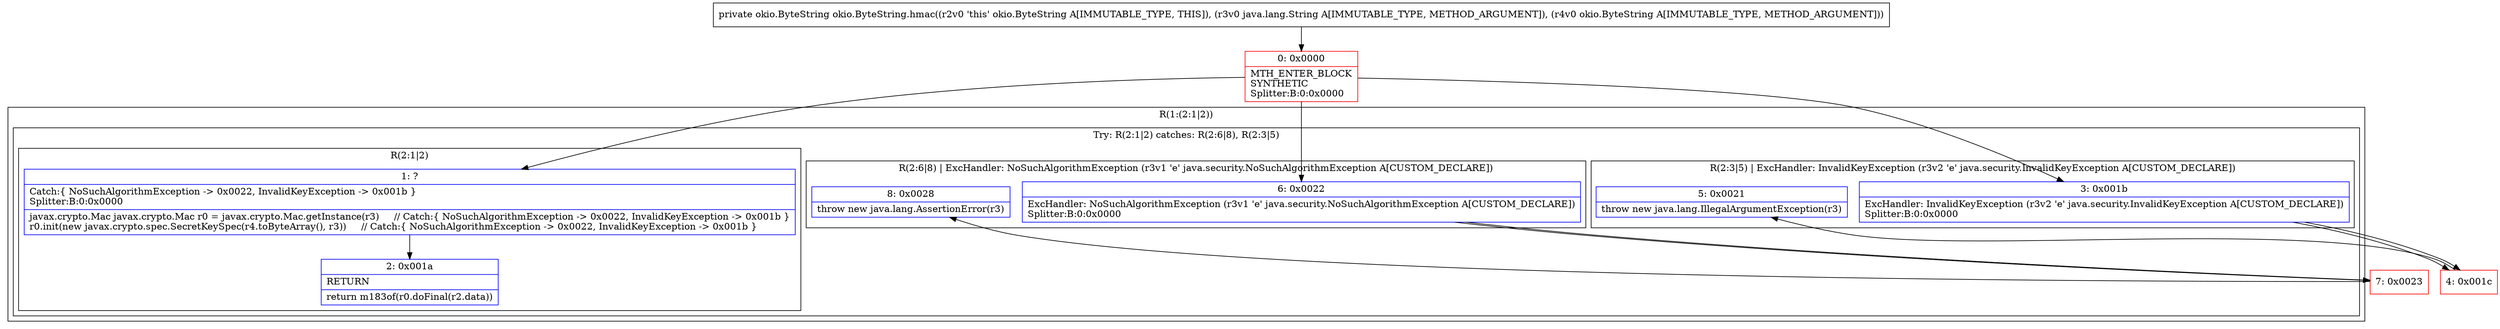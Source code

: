 digraph "CFG forokio.ByteString.hmac(Ljava\/lang\/String;Lokio\/ByteString;)Lokio\/ByteString;" {
subgraph cluster_Region_226939442 {
label = "R(1:(2:1|2))";
node [shape=record,color=blue];
subgraph cluster_TryCatchRegion_715515064 {
label = "Try: R(2:1|2) catches: R(2:6|8), R(2:3|5)";
node [shape=record,color=blue];
subgraph cluster_Region_680669018 {
label = "R(2:1|2)";
node [shape=record,color=blue];
Node_1 [shape=record,label="{1\:\ ?|Catch:\{ NoSuchAlgorithmException \-\> 0x0022, InvalidKeyException \-\> 0x001b \}\lSplitter:B:0:0x0000\l|javax.crypto.Mac javax.crypto.Mac r0 = javax.crypto.Mac.getInstance(r3)     \/\/ Catch:\{ NoSuchAlgorithmException \-\> 0x0022, InvalidKeyException \-\> 0x001b \}\lr0.init(new javax.crypto.spec.SecretKeySpec(r4.toByteArray(), r3))     \/\/ Catch:\{ NoSuchAlgorithmException \-\> 0x0022, InvalidKeyException \-\> 0x001b \}\l}"];
Node_2 [shape=record,label="{2\:\ 0x001a|RETURN\l|return m183of(r0.doFinal(r2.data))\l}"];
}
subgraph cluster_Region_1355317887 {
label = "R(2:6|8) | ExcHandler: NoSuchAlgorithmException (r3v1 'e' java.security.NoSuchAlgorithmException A[CUSTOM_DECLARE])\l";
node [shape=record,color=blue];
Node_6 [shape=record,label="{6\:\ 0x0022|ExcHandler: NoSuchAlgorithmException (r3v1 'e' java.security.NoSuchAlgorithmException A[CUSTOM_DECLARE])\lSplitter:B:0:0x0000\l}"];
Node_8 [shape=record,label="{8\:\ 0x0028|throw new java.lang.AssertionError(r3)\l}"];
}
subgraph cluster_Region_1533812121 {
label = "R(2:3|5) | ExcHandler: InvalidKeyException (r3v2 'e' java.security.InvalidKeyException A[CUSTOM_DECLARE])\l";
node [shape=record,color=blue];
Node_3 [shape=record,label="{3\:\ 0x001b|ExcHandler: InvalidKeyException (r3v2 'e' java.security.InvalidKeyException A[CUSTOM_DECLARE])\lSplitter:B:0:0x0000\l}"];
Node_5 [shape=record,label="{5\:\ 0x0021|throw new java.lang.IllegalArgumentException(r3)\l}"];
}
}
}
subgraph cluster_Region_1355317887 {
label = "R(2:6|8) | ExcHandler: NoSuchAlgorithmException (r3v1 'e' java.security.NoSuchAlgorithmException A[CUSTOM_DECLARE])\l";
node [shape=record,color=blue];
Node_6 [shape=record,label="{6\:\ 0x0022|ExcHandler: NoSuchAlgorithmException (r3v1 'e' java.security.NoSuchAlgorithmException A[CUSTOM_DECLARE])\lSplitter:B:0:0x0000\l}"];
Node_8 [shape=record,label="{8\:\ 0x0028|throw new java.lang.AssertionError(r3)\l}"];
}
subgraph cluster_Region_1533812121 {
label = "R(2:3|5) | ExcHandler: InvalidKeyException (r3v2 'e' java.security.InvalidKeyException A[CUSTOM_DECLARE])\l";
node [shape=record,color=blue];
Node_3 [shape=record,label="{3\:\ 0x001b|ExcHandler: InvalidKeyException (r3v2 'e' java.security.InvalidKeyException A[CUSTOM_DECLARE])\lSplitter:B:0:0x0000\l}"];
Node_5 [shape=record,label="{5\:\ 0x0021|throw new java.lang.IllegalArgumentException(r3)\l}"];
}
Node_0 [shape=record,color=red,label="{0\:\ 0x0000|MTH_ENTER_BLOCK\lSYNTHETIC\lSplitter:B:0:0x0000\l}"];
Node_4 [shape=record,color=red,label="{4\:\ 0x001c}"];
Node_7 [shape=record,color=red,label="{7\:\ 0x0023}"];
MethodNode[shape=record,label="{private okio.ByteString okio.ByteString.hmac((r2v0 'this' okio.ByteString A[IMMUTABLE_TYPE, THIS]), (r3v0 java.lang.String A[IMMUTABLE_TYPE, METHOD_ARGUMENT]), (r4v0 okio.ByteString A[IMMUTABLE_TYPE, METHOD_ARGUMENT])) }"];
MethodNode -> Node_0;
Node_1 -> Node_2;
Node_6 -> Node_7;
Node_3 -> Node_4;
Node_6 -> Node_7;
Node_3 -> Node_4;
Node_0 -> Node_1;
Node_0 -> Node_6;
Node_0 -> Node_3;
Node_4 -> Node_5;
Node_7 -> Node_8;
}

